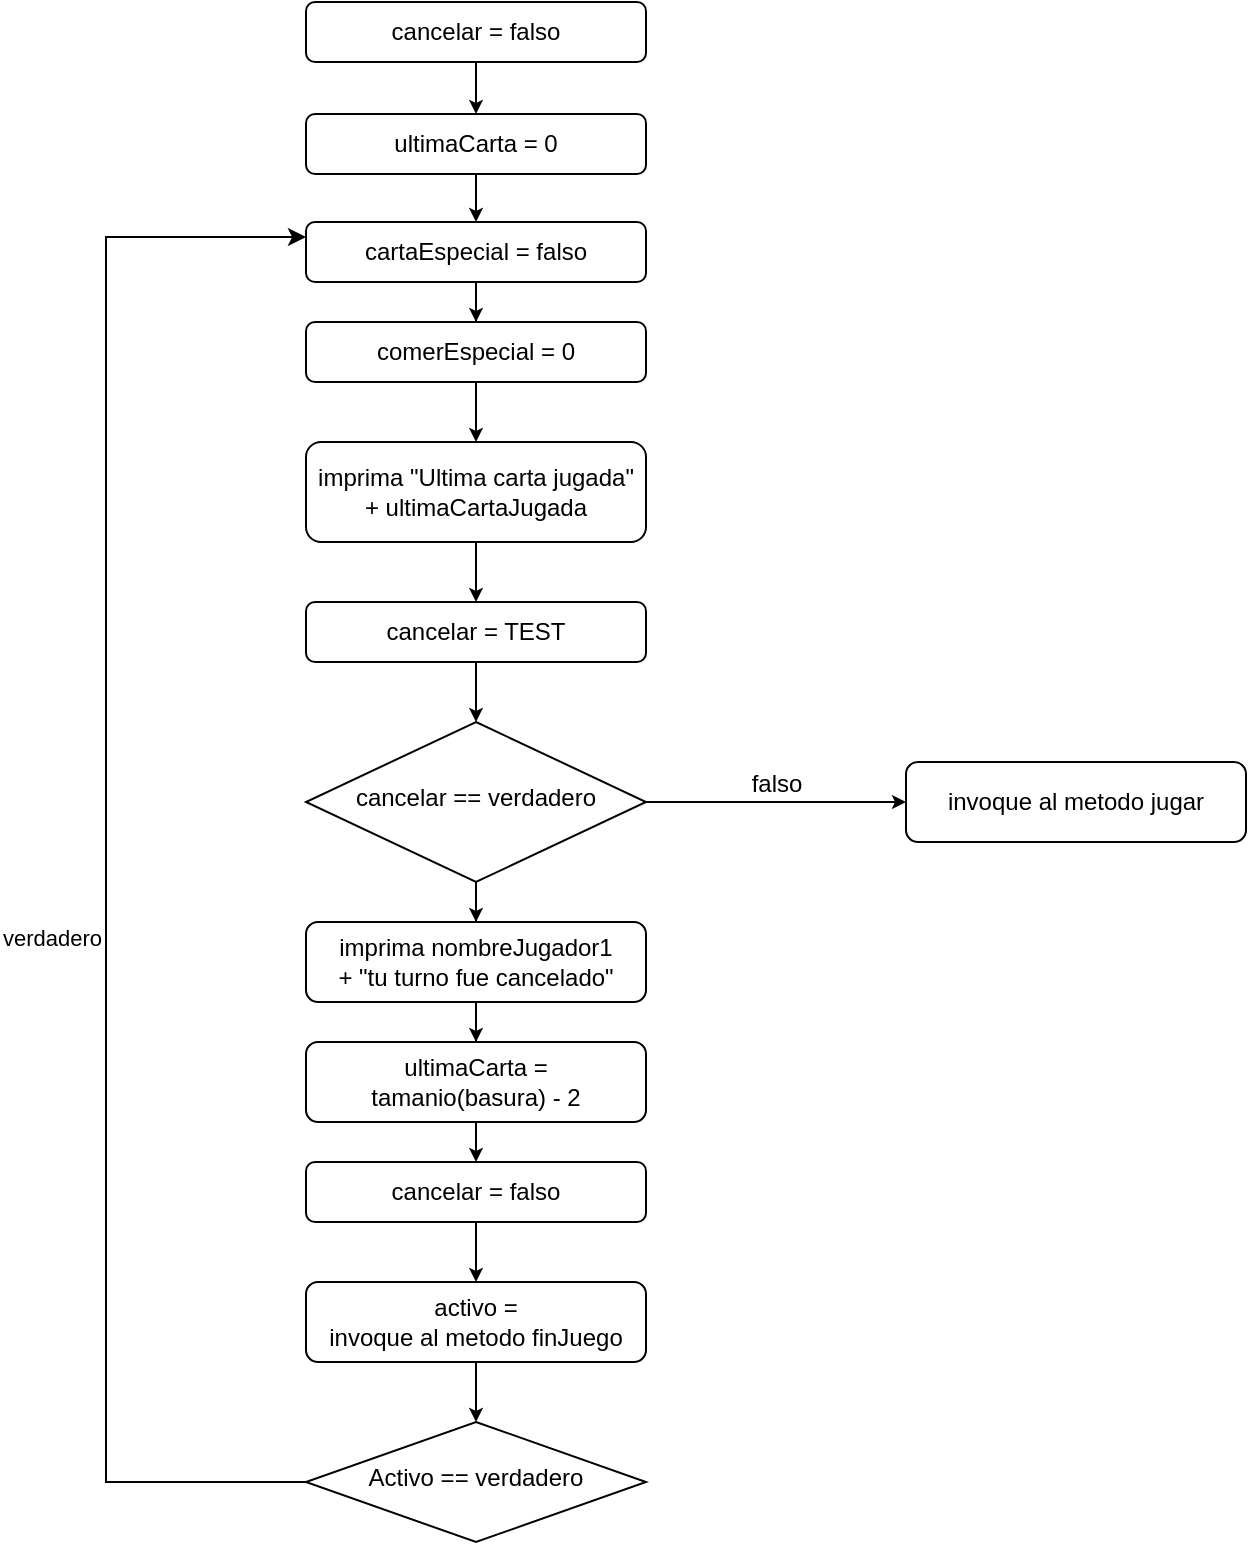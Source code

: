 <mxfile version="22.0.4" type="device">
  <diagram id="C5RBs43oDa-KdzZeNtuy" name="Page-1">
    <mxGraphModel dx="1100" dy="570" grid="1" gridSize="10" guides="1" tooltips="1" connect="1" arrows="1" fold="1" page="1" pageScale="1" pageWidth="827" pageHeight="1169" math="0" shadow="0">
      <root>
        <mxCell id="WIyWlLk6GJQsqaUBKTNV-0" />
        <mxCell id="WIyWlLk6GJQsqaUBKTNV-1" parent="WIyWlLk6GJQsqaUBKTNV-0" />
        <mxCell id="Pu9p4wXMUlOsR3WDGTyC-28" style="edgeStyle=orthogonalEdgeStyle;rounded=0;orthogonalLoop=1;jettySize=auto;html=1;entryX=0.5;entryY=0;entryDx=0;entryDy=0;fontSize=8;startSize=4;endSize=4;" edge="1" parent="WIyWlLk6GJQsqaUBKTNV-1" source="WIyWlLk6GJQsqaUBKTNV-3" target="Pu9p4wXMUlOsR3WDGTyC-4">
          <mxGeometry relative="1" as="geometry" />
        </mxCell>
        <mxCell id="WIyWlLk6GJQsqaUBKTNV-3" value="cancelar = falso" style="rounded=1;whiteSpace=wrap;html=1;fontSize=12;glass=0;strokeWidth=1;shadow=0;" parent="WIyWlLk6GJQsqaUBKTNV-1" vertex="1">
          <mxGeometry x="220" y="40" width="170" height="30" as="geometry" />
        </mxCell>
        <mxCell id="Pu9p4wXMUlOsR3WDGTyC-34" style="edgeStyle=orthogonalEdgeStyle;rounded=0;orthogonalLoop=1;jettySize=auto;html=1;entryX=0;entryY=0.25;entryDx=0;entryDy=0;exitX=0;exitY=0.5;exitDx=0;exitDy=0;" edge="1" parent="WIyWlLk6GJQsqaUBKTNV-1" source="WIyWlLk6GJQsqaUBKTNV-6" target="Pu9p4wXMUlOsR3WDGTyC-7">
          <mxGeometry relative="1" as="geometry">
            <Array as="points">
              <mxPoint x="120" y="780" />
              <mxPoint x="120" y="158" />
            </Array>
          </mxGeometry>
        </mxCell>
        <mxCell id="Pu9p4wXMUlOsR3WDGTyC-35" value="verdadero" style="edgeLabel;html=1;align=right;verticalAlign=middle;resizable=0;points=[];" vertex="1" connectable="0" parent="Pu9p4wXMUlOsR3WDGTyC-34">
          <mxGeometry x="-0.094" y="2" relative="1" as="geometry">
            <mxPoint as="offset" />
          </mxGeometry>
        </mxCell>
        <mxCell id="WIyWlLk6GJQsqaUBKTNV-6" value="Activo == verdadero" style="rhombus;whiteSpace=wrap;html=1;shadow=0;fontFamily=Helvetica;fontSize=12;align=center;strokeWidth=1;spacing=6;spacingTop=-4;" parent="WIyWlLk6GJQsqaUBKTNV-1" vertex="1">
          <mxGeometry x="220" y="750" width="170" height="60" as="geometry" />
        </mxCell>
        <mxCell id="Pu9p4wXMUlOsR3WDGTyC-33" style="edgeStyle=orthogonalEdgeStyle;rounded=0;orthogonalLoop=1;jettySize=auto;html=1;entryX=0.5;entryY=0;entryDx=0;entryDy=0;endSize=4;startSize=4;" edge="1" parent="WIyWlLk6GJQsqaUBKTNV-1" source="Pu9p4wXMUlOsR3WDGTyC-0" target="WIyWlLk6GJQsqaUBKTNV-6">
          <mxGeometry relative="1" as="geometry" />
        </mxCell>
        <mxCell id="Pu9p4wXMUlOsR3WDGTyC-0" value="activo = &lt;br&gt;invoque al metodo finJuego" style="rounded=1;whiteSpace=wrap;html=1;fontSize=12;glass=0;strokeWidth=1;shadow=0;" vertex="1" parent="WIyWlLk6GJQsqaUBKTNV-1">
          <mxGeometry x="220" y="680" width="170" height="40" as="geometry" />
        </mxCell>
        <mxCell id="Pu9p4wXMUlOsR3WDGTyC-29" style="edgeStyle=orthogonalEdgeStyle;rounded=0;orthogonalLoop=1;jettySize=auto;html=1;entryX=0.5;entryY=0;entryDx=0;entryDy=0;startSize=4;endSize=4;jumpSize=6;" edge="1" parent="WIyWlLk6GJQsqaUBKTNV-1" source="Pu9p4wXMUlOsR3WDGTyC-4" target="Pu9p4wXMUlOsR3WDGTyC-7">
          <mxGeometry relative="1" as="geometry" />
        </mxCell>
        <mxCell id="Pu9p4wXMUlOsR3WDGTyC-4" value="ultimaCarta = 0" style="rounded=1;whiteSpace=wrap;html=1;fontSize=12;glass=0;strokeWidth=1;shadow=0;" vertex="1" parent="WIyWlLk6GJQsqaUBKTNV-1">
          <mxGeometry x="220" y="96" width="170" height="30" as="geometry" />
        </mxCell>
        <mxCell id="Pu9p4wXMUlOsR3WDGTyC-30" style="edgeStyle=orthogonalEdgeStyle;rounded=0;orthogonalLoop=1;jettySize=auto;html=1;entryX=0.5;entryY=0;entryDx=0;entryDy=0;endSize=4;startSize=4;" edge="1" parent="WIyWlLk6GJQsqaUBKTNV-1" source="Pu9p4wXMUlOsR3WDGTyC-7" target="Pu9p4wXMUlOsR3WDGTyC-8">
          <mxGeometry relative="1" as="geometry" />
        </mxCell>
        <mxCell id="Pu9p4wXMUlOsR3WDGTyC-7" value="cartaEspecial = falso" style="rounded=1;whiteSpace=wrap;html=1;fontSize=12;glass=0;strokeWidth=1;shadow=0;" vertex="1" parent="WIyWlLk6GJQsqaUBKTNV-1">
          <mxGeometry x="220" y="150" width="170" height="30" as="geometry" />
        </mxCell>
        <mxCell id="Pu9p4wXMUlOsR3WDGTyC-31" style="edgeStyle=orthogonalEdgeStyle;rounded=0;orthogonalLoop=1;jettySize=auto;html=1;entryX=0.5;entryY=0;entryDx=0;entryDy=0;endSize=4;startSize=4;" edge="1" parent="WIyWlLk6GJQsqaUBKTNV-1" source="Pu9p4wXMUlOsR3WDGTyC-8" target="Pu9p4wXMUlOsR3WDGTyC-9">
          <mxGeometry relative="1" as="geometry" />
        </mxCell>
        <mxCell id="Pu9p4wXMUlOsR3WDGTyC-8" value="comerEspecial = 0" style="rounded=1;whiteSpace=wrap;html=1;fontSize=12;glass=0;strokeWidth=1;shadow=0;" vertex="1" parent="WIyWlLk6GJQsqaUBKTNV-1">
          <mxGeometry x="220" y="200" width="170" height="30" as="geometry" />
        </mxCell>
        <mxCell id="Pu9p4wXMUlOsR3WDGTyC-32" style="edgeStyle=orthogonalEdgeStyle;rounded=0;orthogonalLoop=1;jettySize=auto;html=1;entryX=0.5;entryY=0;entryDx=0;entryDy=0;endSize=4;startSize=4;" edge="1" parent="WIyWlLk6GJQsqaUBKTNV-1" source="Pu9p4wXMUlOsR3WDGTyC-9" target="Pu9p4wXMUlOsR3WDGTyC-10">
          <mxGeometry relative="1" as="geometry" />
        </mxCell>
        <mxCell id="Pu9p4wXMUlOsR3WDGTyC-9" value="imprima &quot;Ultima carta jugada&quot; + ultimaCartaJugada" style="rounded=1;whiteSpace=wrap;html=1;fontSize=12;glass=0;strokeWidth=1;shadow=0;" vertex="1" parent="WIyWlLk6GJQsqaUBKTNV-1">
          <mxGeometry x="220" y="260" width="170" height="50" as="geometry" />
        </mxCell>
        <mxCell id="Pu9p4wXMUlOsR3WDGTyC-15" style="edgeStyle=orthogonalEdgeStyle;rounded=0;orthogonalLoop=1;jettySize=auto;html=1;endSize=4;startSize=4;" edge="1" parent="WIyWlLk6GJQsqaUBKTNV-1" source="Pu9p4wXMUlOsR3WDGTyC-10" target="Pu9p4wXMUlOsR3WDGTyC-11">
          <mxGeometry relative="1" as="geometry" />
        </mxCell>
        <mxCell id="Pu9p4wXMUlOsR3WDGTyC-10" value="cancelar = TEST" style="rounded=1;whiteSpace=wrap;html=1;fontSize=12;glass=0;strokeWidth=1;shadow=0;" vertex="1" parent="WIyWlLk6GJQsqaUBKTNV-1">
          <mxGeometry x="220" y="340" width="170" height="30" as="geometry" />
        </mxCell>
        <mxCell id="Pu9p4wXMUlOsR3WDGTyC-12" value="falso" style="edgeStyle=orthogonalEdgeStyle;rounded=0;orthogonalLoop=1;jettySize=auto;html=1;entryX=0;entryY=0.5;entryDx=0;entryDy=0;fontSize=12;verticalAlign=bottom;startSize=4;endSize=4;" edge="1" parent="WIyWlLk6GJQsqaUBKTNV-1" source="Pu9p4wXMUlOsR3WDGTyC-11" target="Pu9p4wXMUlOsR3WDGTyC-14">
          <mxGeometry relative="1" as="geometry">
            <mxPoint x="490" y="470" as="targetPoint" />
          </mxGeometry>
        </mxCell>
        <mxCell id="Pu9p4wXMUlOsR3WDGTyC-21" style="edgeStyle=orthogonalEdgeStyle;rounded=0;orthogonalLoop=1;jettySize=auto;html=1;entryX=0.5;entryY=0;entryDx=0;entryDy=0;endSize=4;startSize=4;" edge="1" parent="WIyWlLk6GJQsqaUBKTNV-1" source="Pu9p4wXMUlOsR3WDGTyC-11" target="Pu9p4wXMUlOsR3WDGTyC-16">
          <mxGeometry relative="1" as="geometry" />
        </mxCell>
        <mxCell id="Pu9p4wXMUlOsR3WDGTyC-11" value="cancelar == verdadero" style="rhombus;whiteSpace=wrap;html=1;shadow=0;fontFamily=Helvetica;fontSize=12;align=center;strokeWidth=1;spacing=6;spacingTop=-4;" vertex="1" parent="WIyWlLk6GJQsqaUBKTNV-1">
          <mxGeometry x="220" y="400" width="170" height="80" as="geometry" />
        </mxCell>
        <mxCell id="Pu9p4wXMUlOsR3WDGTyC-14" value="invoque al metodo jugar" style="rounded=1;whiteSpace=wrap;html=1;fontSize=12;glass=0;strokeWidth=1;shadow=0;" vertex="1" parent="WIyWlLk6GJQsqaUBKTNV-1">
          <mxGeometry x="520" y="420" width="170" height="40" as="geometry" />
        </mxCell>
        <mxCell id="Pu9p4wXMUlOsR3WDGTyC-23" style="edgeStyle=orthogonalEdgeStyle;rounded=0;orthogonalLoop=1;jettySize=auto;html=1;entryX=0.5;entryY=0;entryDx=0;entryDy=0;endSize=4;startSize=4;" edge="1" parent="WIyWlLk6GJQsqaUBKTNV-1" source="Pu9p4wXMUlOsR3WDGTyC-16" target="Pu9p4wXMUlOsR3WDGTyC-17">
          <mxGeometry relative="1" as="geometry" />
        </mxCell>
        <mxCell id="Pu9p4wXMUlOsR3WDGTyC-16" value="imprima nombreJugador1 &lt;br&gt;+ &quot;tu turno fue cancelado&quot;" style="rounded=1;whiteSpace=wrap;html=1;fontSize=12;glass=0;strokeWidth=1;shadow=0;" vertex="1" parent="WIyWlLk6GJQsqaUBKTNV-1">
          <mxGeometry x="220" y="500" width="170" height="40" as="geometry" />
        </mxCell>
        <mxCell id="Pu9p4wXMUlOsR3WDGTyC-25" style="edgeStyle=orthogonalEdgeStyle;rounded=0;orthogonalLoop=1;jettySize=auto;html=1;exitX=0.5;exitY=1;exitDx=0;exitDy=0;entryX=0.5;entryY=0;entryDx=0;entryDy=0;endSize=4;startSize=4;" edge="1" parent="WIyWlLk6GJQsqaUBKTNV-1" source="Pu9p4wXMUlOsR3WDGTyC-17" target="Pu9p4wXMUlOsR3WDGTyC-20">
          <mxGeometry relative="1" as="geometry" />
        </mxCell>
        <mxCell id="Pu9p4wXMUlOsR3WDGTyC-17" value="ultimaCarta = &lt;br&gt;tamanio(basura) - 2" style="rounded=1;whiteSpace=wrap;html=1;fontSize=12;glass=0;strokeWidth=1;shadow=0;" vertex="1" parent="WIyWlLk6GJQsqaUBKTNV-1">
          <mxGeometry x="220" y="560" width="170" height="40" as="geometry" />
        </mxCell>
        <mxCell id="Pu9p4wXMUlOsR3WDGTyC-27" style="edgeStyle=orthogonalEdgeStyle;rounded=0;orthogonalLoop=1;jettySize=auto;html=1;entryX=0.5;entryY=0;entryDx=0;entryDy=0;startSize=4;endSize=4;strokeWidth=1;" edge="1" parent="WIyWlLk6GJQsqaUBKTNV-1" source="Pu9p4wXMUlOsR3WDGTyC-20" target="Pu9p4wXMUlOsR3WDGTyC-0">
          <mxGeometry relative="1" as="geometry" />
        </mxCell>
        <mxCell id="Pu9p4wXMUlOsR3WDGTyC-20" value="cancelar = falso" style="rounded=1;whiteSpace=wrap;html=1;fontSize=12;glass=0;strokeWidth=1;shadow=0;" vertex="1" parent="WIyWlLk6GJQsqaUBKTNV-1">
          <mxGeometry x="220" y="620" width="170" height="30" as="geometry" />
        </mxCell>
      </root>
    </mxGraphModel>
  </diagram>
</mxfile>
